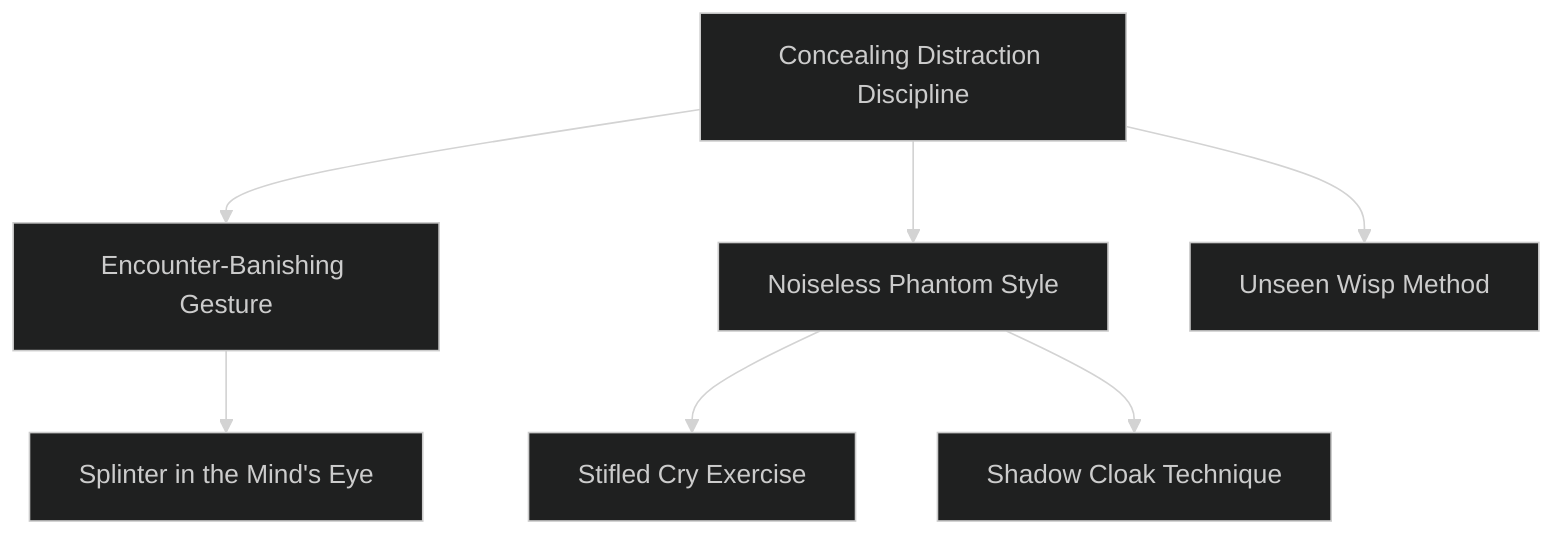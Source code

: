 ---
config:
  theme: dark
---
flowchart TD

    concealing_distraction_discipline[Concealing Distraction Discipline]
    click concealing_distraction_discipline callback "
        Concealing Distraction Discipline<br>
        <br>
        Cost: 4 motes<br>
        Duration: One scene<br>
        Type: Simple<br>
        Minimum Stealth: 3<br>
        Minimum Essence: 2<br>
        Prerequisite Charms: None<br>
        <br>
        Briefly eroding the attention span of onlookers
        with a gentle rush of Essence, an Abyssal with this
        Charm becomes far more difficult to notice. Until the
        end of the scene, all attempts to spot the Exalt increase
        their difficulty by his permanent Essence. This increase
        applies only so long as the Abyssal does not
        draw undue attention to himself and remains unnoticed.
        Once he is spotted by anyone, the Charm
        immediately ends and cannot be reactivated until the
        Exalt moves entirely out of sight.
        "

    encounter_banishing_gesture[Encounter-Banishing Gesture]
    concealing_distraction_discipline --> encounter_banishing_gesture
    click encounter_banishing_gesture callback "
        Encounter-Banishing Gesture<br>
        <br>
        Cost: 3 motes per target<br>
        Duration: Instant<br>
        Type: Reflexive<br>
        Minimum Stealth: 4<br>
        Minimum Essence: 2<br>
        Prerequisite Charms: Concealing Distraction Discipline<br>
        <br>
        Despite their prowess, even the most stealthy and
        nimble Day Castes get caught from time to time. With this
        Charm, a character can rip the memory of an encounter
        from a target’s mind so that he forgets he ever saw the
        Exalt. The Abyssal’s player rolls Manipulation + Stealth
        against a difficulty of the target’s Essence (or highest
        Essence in the case of a group). For every success rolled, the
        target forgets the events of one turn. Thus, four successes
        erase the past four turns of a target’s memory. As an added
        benefit, a befuddled target will not notice the Abyssal
        again for a like number of turns unless she draws attention
        to herself. This gives the Exalt a few seconds to escape and
        conceal herself more thoroughly. This Charm has no effect
        on beings with a higher permanent Essence than the
        Abyssal or against beings who are physically agitated (for
        example, those in combat).
        "

    splinter_in_the_minds_eye[Splinter in the Mind's Eye]
    encounter_banishing_gesture --> splinter_in_the_minds_eye
    click splinter_in_the_minds_eye callback "
        Splinter in the Mind's Eye<br>
        <br>
        Cost: 8 motes, 1 Willpower<br>
        Duration: Instant<br>
        Type: Reflexive<br>
        Minimum Stealth: 5<br>
        Minimum Essence: 2<br>
        Prerequisite Charms: Encounter-Banishing Gesture<br>
        <br>
        This Charm duplicates the effects and rules of En-
        counter-Banishing Gesture, except that its effects extend
        to a number of witnesses equal to the Abyssal’s Essence
        rating x 10 without requiring motes for each observer.
        "

    noiseless_phantom_style[Noiseless Phantom Style]
    concealing_distraction_discipline --> noiseless_phantom_style
    click noiseless_phantom_style callback "
        Noiseless Phantom Style<br>
        <br>
        Cost: 4 motes<br>
        Duration: Stealth in minutes<br>
        Type: Reflexive<br>
        Minimum Stealth: 4<br>
        Minimum Essence: 3<br>
        Prerequisite Charms:Concealing Distraction Discipline<br>
        <br>
        Enveloped in the stillness of the grave, an Abyssal
        with this Charm active makes no noise whatsoever. Her
        footsteps do not echo or splash — she can jump or stomp
        or shout in perfect eerie silence. Conversely, she cannot
        speak or employ any magic that relies on sound. This
        Charm only wards against sounds made by the character,
        however. Her blade might slide soundlessly through a
        victim’s ribs, but the effect would not muffle the victim’s
        scream of pain or rasping death rattle.
        "

    stifled_cry_exercise[Stifled Cry Exercise]
    noiseless_phantom_style --> stifled_cry_exercise
    click stifled_cry_exercise callback "
        Stifled Cry Exercise<br>
        <br>
        Cost: 1 mote<br>
        Duration: One turn<br>
        Type: Reflexive<br>
        Minimum Stealth: 5<br>
        Minimum Essence: 3<br>
        Prerequisite Charms: Noiseless Phantom Style<br>
        <br>
        The Abyssal focuses on a single victim within line of
        sight and smothers his voice with Essence. Until the end
        of the turn, the target cannot speak or make any other
        vocalized noise. Day Caste assassins often employ this
        Charm to prevent their victims from screaming. This
        Charm has no effect on beings with a higher permanent
        Essence than the Exalt.
        "

    shadow_cloak_technique[Shadow Cloak Technique]
    noiseless_phantom_style --> shadow_cloak_technique
    click shadow_cloak_technique callback "
        Shadow Cloak Technique<br>
        <br>
        Cost: 2 motes per die<br>
        Duration: Stealth in turns<br>
        Type: Simple<br>
        Minimum Stealth: 5<br>
        Minimum Essence: 3<br>
        Prerequisite Charms: Noiseless Phantom Style<br>
        <br>
        The Abyssal cocoons himself in pure darkness, taking
        on the wraithlike appearance of a solidified shadow.
        So long as he remains in darkness or among other shadows,
        he adds 1 die per 2 motes spent to all Stealth rolls.
        The Exalt cannot purchase more dice with this Charm
        than equal to twice his Essence rating. If a bright light is
        shined on the hidden Exalt, his cloak dissolves immediately,
        and the Charm ends.
        "

    unseen_wisp_method[Unseen Wisp Method]
    concealing_distraction_discipline --> unseen_wisp_method
    click unseen_wisp_method callback "
        Unseen Wisp Method<br>
        <br>
        Cost: 2 motes per turn<br>
        Duration: Varies<br>
        Type: Simple<br>
        Minimum Stealth: 5<br>
        Minimum Essence: 4<br>
        Prerequisite Charms:Concealing Distraction Discipline<br>
        <br>
        The Abyssal vanishes wholly from sight, dissolving in
        a ripple of scattering shadows. For a number of turns equal
        to half the number of motes invested, the Exalt is visible as
        nothing more than a wavering in the air. Ranged attacks
        against her are all but impossible without magical aid or
        well-described stunts, while close-range attacks suffer a
        difficulty penalty of the deathknight’s permanent Essence.
        "